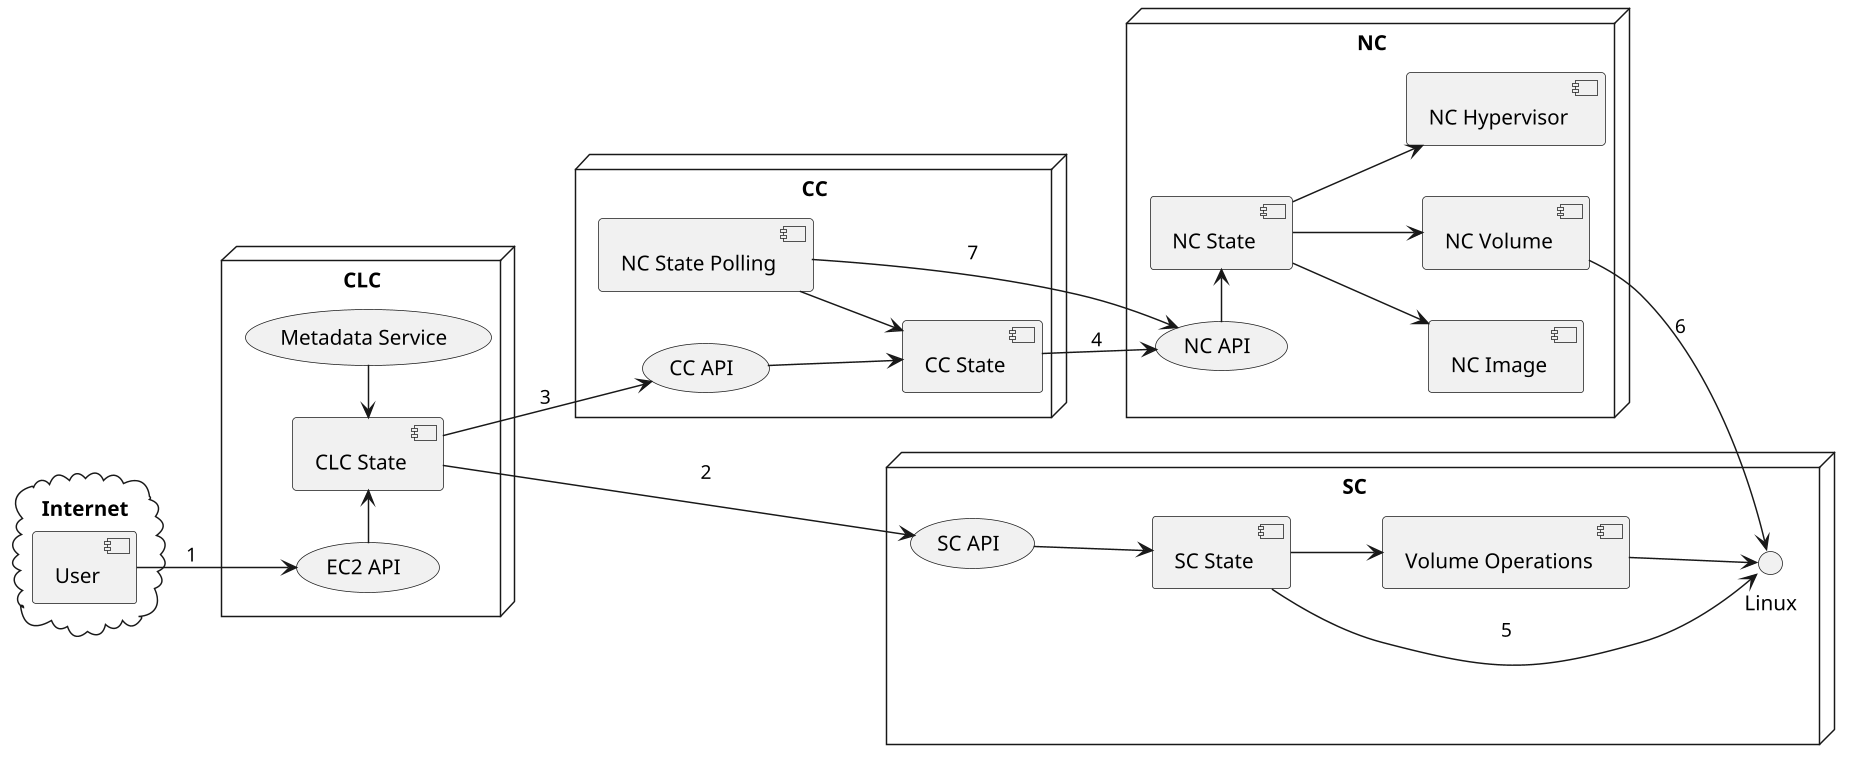 @startuml
left to right direction
scale 1024 width
scale 768 height
node CLC {
  (EC2 API) -right-> [CLC State]
  (Metadata Service) -left-> [CLC State]
}
node CC {
  (CC API) -down-> [CC State]
  [NC State Polling] --> [CC State]
}
node NC {
  (NC API) -right-> [NC State]
  [NC State] --> [NC Image]
  [NC State] --> [NC Volume]
  [NC State] --> [NC Hypervisor]
}
node SC {
  interface Linux as sclinux
  (SC API) -down-> [SC State]
  [SC State] --> [Volume Operations]
  [Volume Operations] --> sclinux
  [NC Volume] --> sclinux : 6
  [SC State] -down-> sclinux : 5
}
cloud Internet {
  [User] -down-> (EC2 API) : 1
}
[CLC State] --> [SC API] : 2
[CLC State] --> [CC API] : 3
[CC State] -down-> (NC API) : 4
[NC State Polling] -down-> (NC API) : 7
@enduml